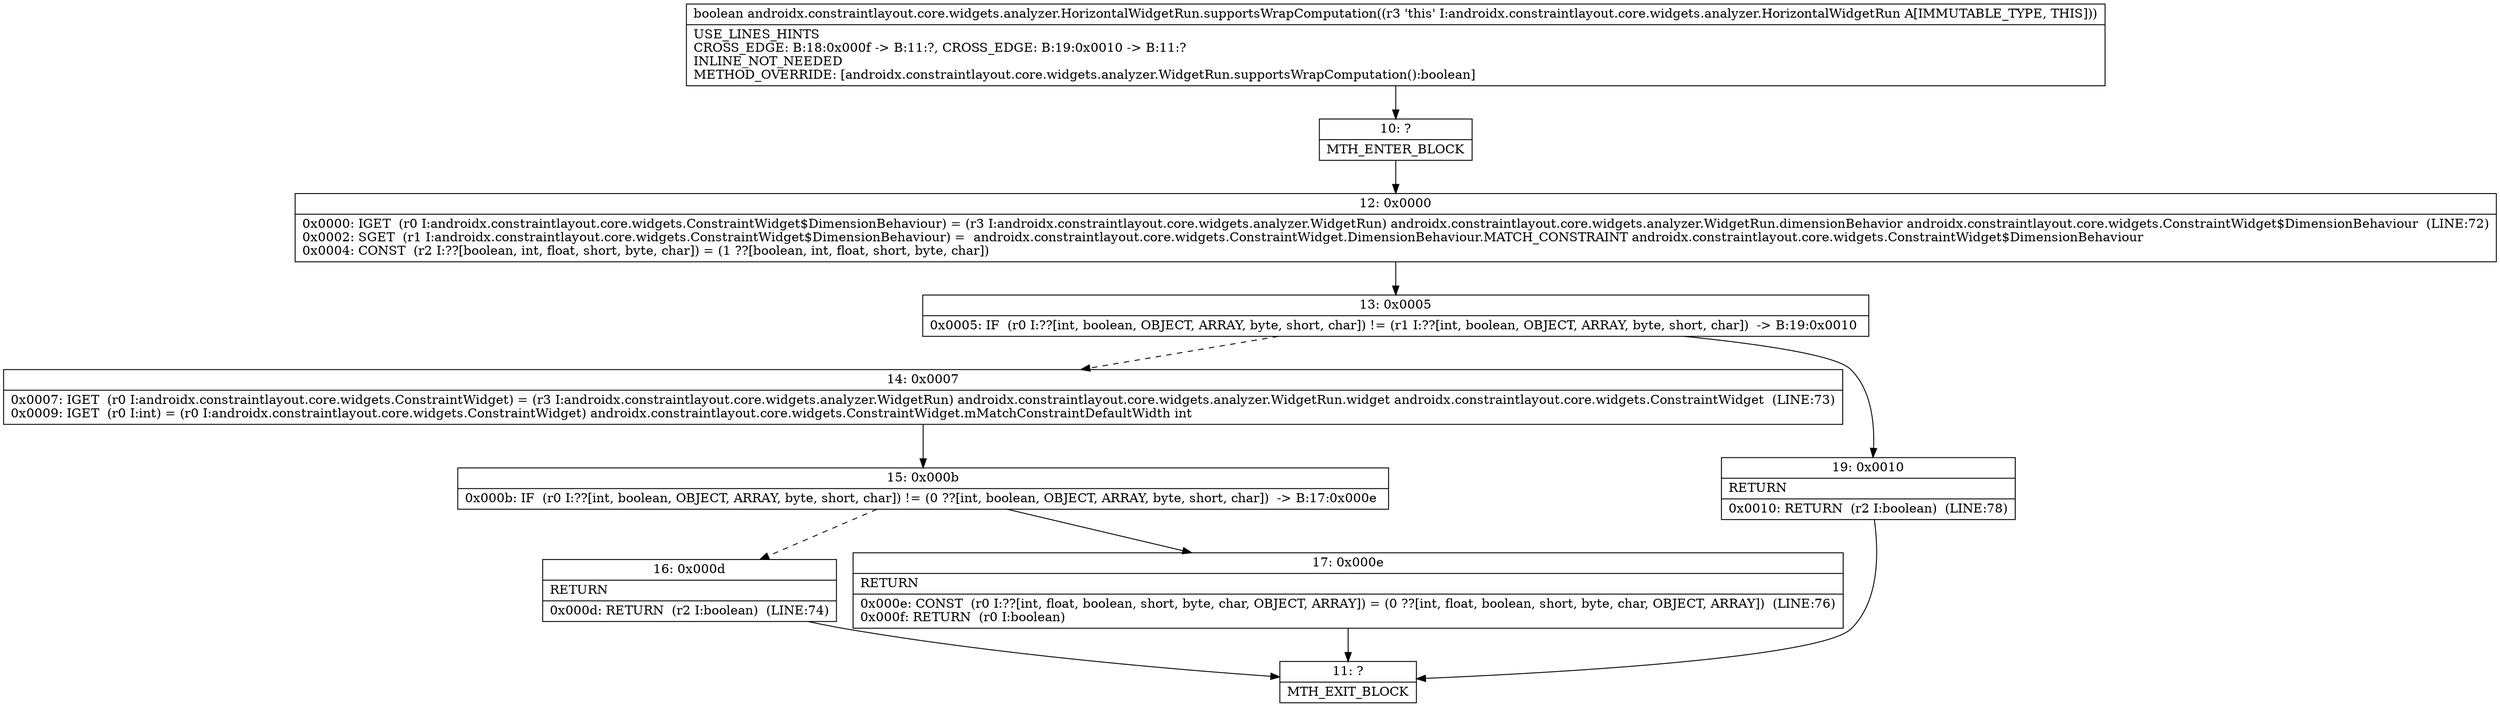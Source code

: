 digraph "CFG forandroidx.constraintlayout.core.widgets.analyzer.HorizontalWidgetRun.supportsWrapComputation()Z" {
Node_10 [shape=record,label="{10\:\ ?|MTH_ENTER_BLOCK\l}"];
Node_12 [shape=record,label="{12\:\ 0x0000|0x0000: IGET  (r0 I:androidx.constraintlayout.core.widgets.ConstraintWidget$DimensionBehaviour) = (r3 I:androidx.constraintlayout.core.widgets.analyzer.WidgetRun) androidx.constraintlayout.core.widgets.analyzer.WidgetRun.dimensionBehavior androidx.constraintlayout.core.widgets.ConstraintWidget$DimensionBehaviour  (LINE:72)\l0x0002: SGET  (r1 I:androidx.constraintlayout.core.widgets.ConstraintWidget$DimensionBehaviour) =  androidx.constraintlayout.core.widgets.ConstraintWidget.DimensionBehaviour.MATCH_CONSTRAINT androidx.constraintlayout.core.widgets.ConstraintWidget$DimensionBehaviour \l0x0004: CONST  (r2 I:??[boolean, int, float, short, byte, char]) = (1 ??[boolean, int, float, short, byte, char]) \l}"];
Node_13 [shape=record,label="{13\:\ 0x0005|0x0005: IF  (r0 I:??[int, boolean, OBJECT, ARRAY, byte, short, char]) != (r1 I:??[int, boolean, OBJECT, ARRAY, byte, short, char])  \-\> B:19:0x0010 \l}"];
Node_14 [shape=record,label="{14\:\ 0x0007|0x0007: IGET  (r0 I:androidx.constraintlayout.core.widgets.ConstraintWidget) = (r3 I:androidx.constraintlayout.core.widgets.analyzer.WidgetRun) androidx.constraintlayout.core.widgets.analyzer.WidgetRun.widget androidx.constraintlayout.core.widgets.ConstraintWidget  (LINE:73)\l0x0009: IGET  (r0 I:int) = (r0 I:androidx.constraintlayout.core.widgets.ConstraintWidget) androidx.constraintlayout.core.widgets.ConstraintWidget.mMatchConstraintDefaultWidth int \l}"];
Node_15 [shape=record,label="{15\:\ 0x000b|0x000b: IF  (r0 I:??[int, boolean, OBJECT, ARRAY, byte, short, char]) != (0 ??[int, boolean, OBJECT, ARRAY, byte, short, char])  \-\> B:17:0x000e \l}"];
Node_16 [shape=record,label="{16\:\ 0x000d|RETURN\l|0x000d: RETURN  (r2 I:boolean)  (LINE:74)\l}"];
Node_11 [shape=record,label="{11\:\ ?|MTH_EXIT_BLOCK\l}"];
Node_17 [shape=record,label="{17\:\ 0x000e|RETURN\l|0x000e: CONST  (r0 I:??[int, float, boolean, short, byte, char, OBJECT, ARRAY]) = (0 ??[int, float, boolean, short, byte, char, OBJECT, ARRAY])  (LINE:76)\l0x000f: RETURN  (r0 I:boolean) \l}"];
Node_19 [shape=record,label="{19\:\ 0x0010|RETURN\l|0x0010: RETURN  (r2 I:boolean)  (LINE:78)\l}"];
MethodNode[shape=record,label="{boolean androidx.constraintlayout.core.widgets.analyzer.HorizontalWidgetRun.supportsWrapComputation((r3 'this' I:androidx.constraintlayout.core.widgets.analyzer.HorizontalWidgetRun A[IMMUTABLE_TYPE, THIS]))  | USE_LINES_HINTS\lCROSS_EDGE: B:18:0x000f \-\> B:11:?, CROSS_EDGE: B:19:0x0010 \-\> B:11:?\lINLINE_NOT_NEEDED\lMETHOD_OVERRIDE: [androidx.constraintlayout.core.widgets.analyzer.WidgetRun.supportsWrapComputation():boolean]\l}"];
MethodNode -> Node_10;Node_10 -> Node_12;
Node_12 -> Node_13;
Node_13 -> Node_14[style=dashed];
Node_13 -> Node_19;
Node_14 -> Node_15;
Node_15 -> Node_16[style=dashed];
Node_15 -> Node_17;
Node_16 -> Node_11;
Node_17 -> Node_11;
Node_19 -> Node_11;
}


